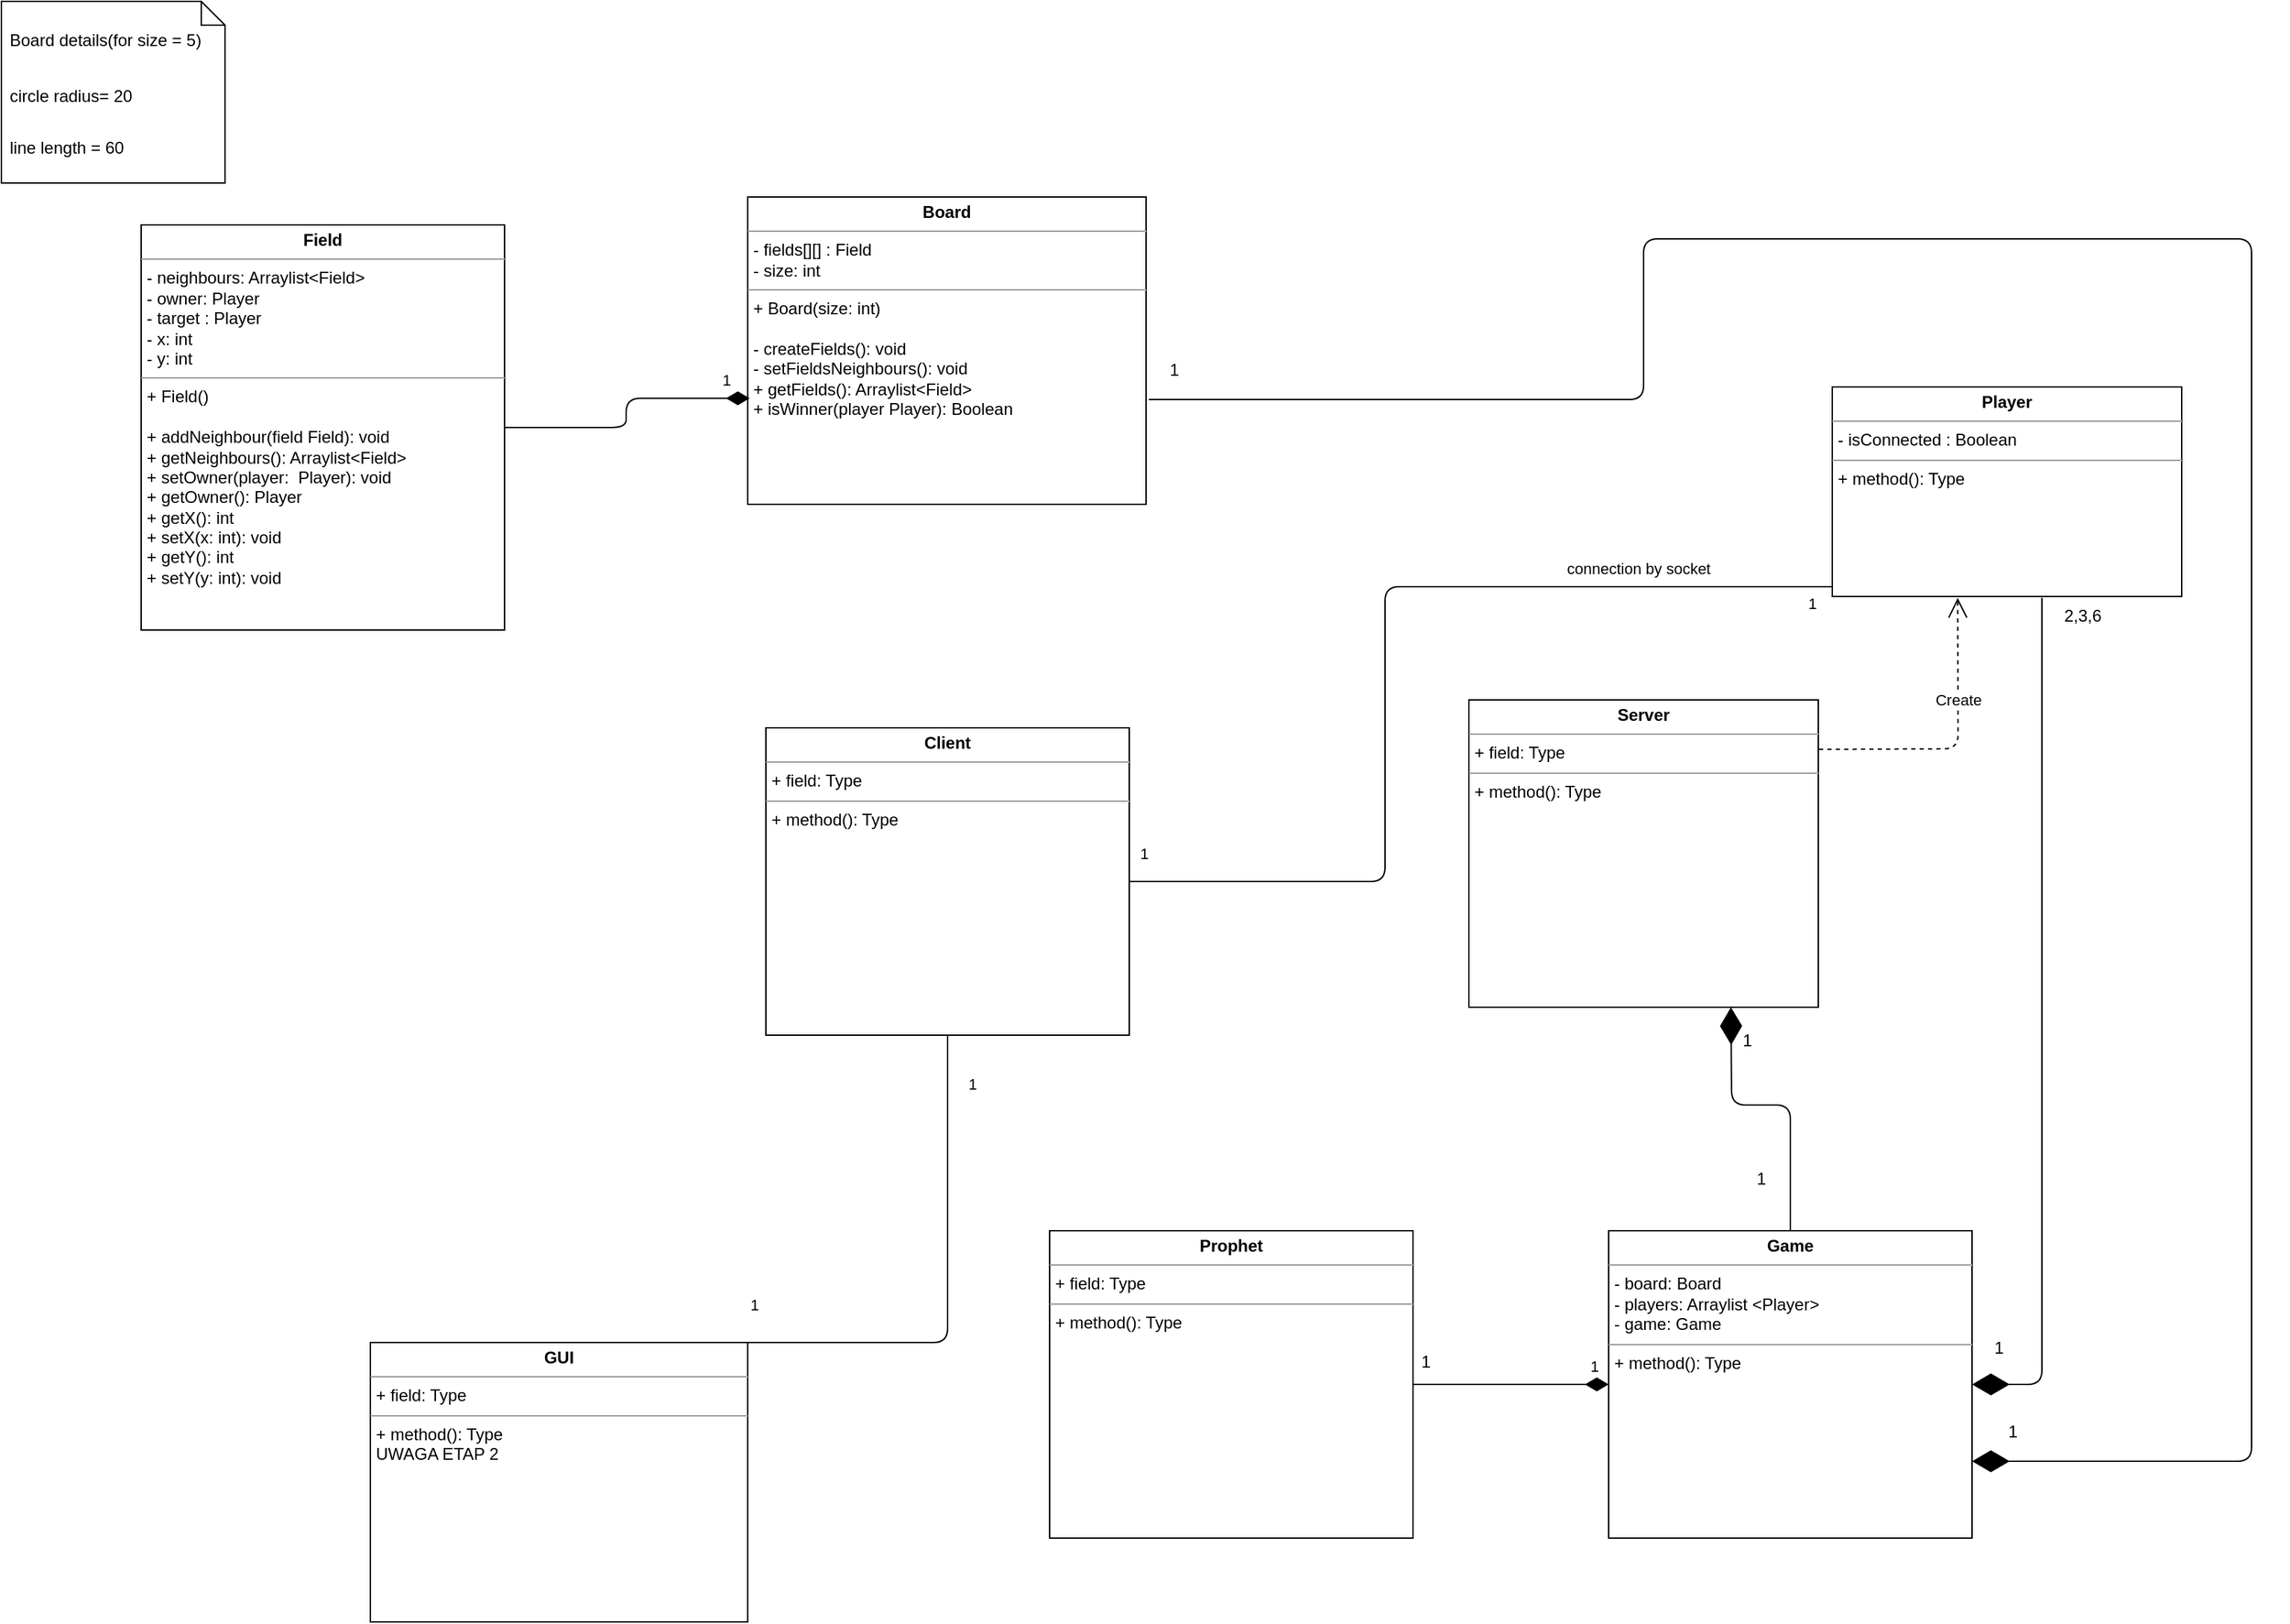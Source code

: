 <mxfile version="14.0.1" type="device"><diagram id="KvgGiouU5SmCt_QOJR8G" name="Page-1"><mxGraphModel dx="4024" dy="2397" grid="1" gridSize="10" guides="1" tooltips="1" connect="1" arrows="1" fold="1" page="1" pageScale="1" pageWidth="827" pageHeight="1169" math="0" shadow="0"><root><mxCell id="0"/><mxCell id="1" parent="0"/><mxCell id="o2nBMmS9BLBo9ZvtEjrk-1" value="&lt;p style=&quot;margin: 0px ; margin-top: 4px ; text-align: center&quot;&gt;&lt;b&gt;Server&lt;/b&gt;&lt;/p&gt;&lt;hr size=&quot;1&quot;&gt;&lt;p style=&quot;margin: 0px ; margin-left: 4px&quot;&gt;+ field: Type&lt;br&gt;&lt;/p&gt;&lt;hr size=&quot;1&quot;&gt;&lt;p style=&quot;margin: 0px ; margin-left: 4px&quot;&gt;+ method(): Type&lt;/p&gt;" style="verticalAlign=top;align=left;overflow=fill;fontSize=12;fontFamily=Helvetica;html=1;" parent="1" vertex="1"><mxGeometry x="-40" y="30" width="250" height="220" as="geometry"/></mxCell><mxCell id="o2nBMmS9BLBo9ZvtEjrk-2" value="&lt;p style=&quot;margin: 0px ; margin-top: 4px ; text-align: center&quot;&gt;&lt;b&gt;Board&lt;/b&gt;&lt;/p&gt;&lt;hr size=&quot;1&quot;&gt;&lt;p style=&quot;margin: 0px ; margin-left: 4px&quot;&gt;- fields[][]&lt;span&gt;&amp;nbsp;: Field&lt;/span&gt;&lt;/p&gt;&lt;p style=&quot;margin: 0px ; margin-left: 4px&quot;&gt;- size: int&lt;/p&gt;&lt;hr size=&quot;1&quot;&gt;&lt;p style=&quot;margin: 0px ; margin-left: 4px&quot;&gt;+ Board(size: int)&lt;/p&gt;&lt;p style=&quot;margin: 0px ; margin-left: 4px&quot;&gt;&lt;br&gt;&lt;/p&gt;&lt;p style=&quot;margin: 0px ; margin-left: 4px&quot;&gt;- createFields(): void&lt;/p&gt;&lt;p style=&quot;margin: 0px ; margin-left: 4px&quot;&gt;- setFieldsNeighbours(): void&lt;/p&gt;&lt;p style=&quot;margin: 0px ; margin-left: 4px&quot;&gt;+ getFields(): Arraylist&amp;lt;Field&amp;gt;&lt;/p&gt;&lt;p style=&quot;margin: 0px ; margin-left: 4px&quot;&gt;+ isWinner(player Player): Boolean&lt;/p&gt;" style="verticalAlign=top;align=left;overflow=fill;fontSize=12;fontFamily=Helvetica;html=1;" parent="1" vertex="1"><mxGeometry x="-556" y="-330" width="285" height="220" as="geometry"/></mxCell><mxCell id="o2nBMmS9BLBo9ZvtEjrk-10" value="&lt;p style=&quot;margin: 0px ; margin-top: 4px ; text-align: center&quot;&gt;&lt;b&gt;Field&lt;/b&gt;&lt;/p&gt;&lt;hr size=&quot;1&quot;&gt;&lt;p style=&quot;margin: 0px ; margin-left: 4px&quot;&gt;- neighbours: Arraylist&amp;lt;Field&amp;gt;&lt;/p&gt;&lt;p style=&quot;margin: 0px ; margin-left: 4px&quot;&gt;- owner: Player&lt;/p&gt;&lt;p style=&quot;margin: 0px ; margin-left: 4px&quot;&gt;- target : Player&lt;/p&gt;&lt;p style=&quot;margin: 0px ; margin-left: 4px&quot;&gt;- x: int&lt;/p&gt;&lt;p style=&quot;margin: 0px ; margin-left: 4px&quot;&gt;- y: int&lt;/p&gt;&lt;hr size=&quot;1&quot;&gt;&lt;p style=&quot;margin: 0px ; margin-left: 4px&quot;&gt;+ Field()&lt;/p&gt;&lt;p style=&quot;margin: 0px ; margin-left: 4px&quot;&gt;&lt;br&gt;&lt;/p&gt;&lt;p style=&quot;margin: 0px ; margin-left: 4px&quot;&gt;+ addNeighbour(field Field): void&lt;/p&gt;&lt;p style=&quot;margin: 0px ; margin-left: 4px&quot;&gt;+ getNeighbours(): Arraylist&amp;lt;Field&amp;gt;&lt;/p&gt;&lt;p style=&quot;margin: 0px ; margin-left: 4px&quot;&gt;+ setOwner(player:&amp;nbsp; Player): void&lt;/p&gt;&lt;p style=&quot;margin: 0px ; margin-left: 4px&quot;&gt;+ getOwner(): Player&lt;/p&gt;&lt;p style=&quot;margin: 0px ; margin-left: 4px&quot;&gt;+ getX(): int&lt;/p&gt;&lt;p style=&quot;margin: 0px ; margin-left: 4px&quot;&gt;+ setX(x: int): void&lt;/p&gt;&lt;p style=&quot;margin: 0px 0px 0px 4px&quot;&gt;+ getY(): int&lt;/p&gt;&lt;p style=&quot;margin: 0px 0px 0px 4px&quot;&gt;+ setY(y: int): void&lt;/p&gt;" style="verticalAlign=top;align=left;overflow=fill;fontSize=12;fontFamily=Helvetica;html=1;" parent="1" vertex="1"><mxGeometry x="-990" y="-310" width="260" height="290" as="geometry"/></mxCell><mxCell id="o2nBMmS9BLBo9ZvtEjrk-13" value="&lt;p style=&quot;margin: 0px ; margin-top: 4px ; text-align: center&quot;&gt;&lt;b&gt;Player&lt;/b&gt;&lt;/p&gt;&lt;hr size=&quot;1&quot;&gt;&lt;p style=&quot;margin: 0px ; margin-left: 4px&quot;&gt;- isConnected : Boolean&lt;/p&gt;&lt;hr size=&quot;1&quot;&gt;&lt;p style=&quot;margin: 0px ; margin-left: 4px&quot;&gt;+ method(): Type&lt;/p&gt;" style="verticalAlign=top;align=left;overflow=fill;fontSize=12;fontFamily=Helvetica;html=1;" parent="1" vertex="1"><mxGeometry x="220" y="-194" width="250" height="150" as="geometry"/></mxCell><mxCell id="o2nBMmS9BLBo9ZvtEjrk-16" value="&lt;p style=&quot;margin: 0px ; margin-top: 4px ; text-align: center&quot;&gt;&lt;b&gt;Client&lt;/b&gt;&lt;/p&gt;&lt;hr size=&quot;1&quot;&gt;&lt;p style=&quot;margin: 0px ; margin-left: 4px&quot;&gt;+ field: Type&lt;br&gt;&lt;/p&gt;&lt;hr size=&quot;1&quot;&gt;&lt;p style=&quot;margin: 0px ; margin-left: 4px&quot;&gt;+ method(): Type&lt;/p&gt;" style="verticalAlign=top;align=left;overflow=fill;fontSize=12;fontFamily=Helvetica;html=1;" parent="1" vertex="1"><mxGeometry x="-543" y="50" width="260" height="220" as="geometry"/></mxCell><mxCell id="o2nBMmS9BLBo9ZvtEjrk-22" value="" style="endArrow=none;html=1;edgeStyle=orthogonalEdgeStyle;strokeWidth=1;fontFamily=Helvetica;fontSize=11;align=left;exitX=1;exitY=0.5;exitDx=0;exitDy=0;entryX=0;entryY=0.953;entryDx=0;entryDy=0;entryPerimeter=0;" parent="1" source="o2nBMmS9BLBo9ZvtEjrk-16" target="o2nBMmS9BLBo9ZvtEjrk-13" edge="1"><mxGeometry relative="1" as="geometry"><mxPoint x="-200" y="150" as="sourcePoint"/><mxPoint x="-40" y="150" as="targetPoint"/><Array as="points"><mxPoint x="-100" y="160"/><mxPoint x="-100" y="-51"/></Array></mxGeometry></mxCell><mxCell id="o2nBMmS9BLBo9ZvtEjrk-24" value="connection by socket" style="edgeLabel;resizable=0;html=1;align=right;verticalAlign=bottom;" parent="o2nBMmS9BLBo9ZvtEjrk-22" connectable="0" vertex="1"><mxGeometry x="1" relative="1" as="geometry"><mxPoint x="-86.67" y="-4.74" as="offset"/></mxGeometry></mxCell><mxCell id="o2nBMmS9BLBo9ZvtEjrk-25" value="1" style="edgeLabel;resizable=0;html=1;align=right;verticalAlign=bottom;" parent="1" connectable="0" vertex="1"><mxGeometry x="-271.003" y="140.0" as="geometry"><mxPoint x="3" y="8" as="offset"/></mxGeometry></mxCell><mxCell id="o2nBMmS9BLBo9ZvtEjrk-26" value="1" style="edgeLabel;resizable=0;html=1;align=right;verticalAlign=bottom;" parent="1" connectable="0" vertex="1"><mxGeometry x="209.997" y="-31.0" as="geometry"/></mxCell><mxCell id="o2nBMmS9BLBo9ZvtEjrk-38" value="&lt;p style=&quot;margin: 0px ; margin-top: 4px ; text-align: center&quot;&gt;&lt;b&gt;GUI&lt;/b&gt;&lt;/p&gt;&lt;hr size=&quot;1&quot;&gt;&lt;p style=&quot;margin: 0px ; margin-left: 4px&quot;&gt;+ field: Type&lt;/p&gt;&lt;hr size=&quot;1&quot;&gt;&lt;p style=&quot;margin: 0px ; margin-left: 4px&quot;&gt;+ method(): Type&lt;/p&gt;&lt;p style=&quot;margin: 0px ; margin-left: 4px&quot;&gt;UWAGA ETAP 2&lt;/p&gt;" style="verticalAlign=top;align=left;overflow=fill;fontSize=12;fontFamily=Helvetica;html=1;" parent="1" vertex="1"><mxGeometry x="-826" y="490" width="270" height="200" as="geometry"/></mxCell><mxCell id="o2nBMmS9BLBo9ZvtEjrk-40" value="1" style="endArrow=none;html=1;endSize=12;startArrow=none;startSize=14;startFill=0;edgeStyle=orthogonalEdgeStyle;align=left;verticalAlign=bottom;strokeWidth=1;fontFamily=Helvetica;fontSize=11;exitX=0.5;exitY=1;exitDx=0;exitDy=0;entryX=0.5;entryY=0;entryDx=0;entryDy=0;endFill=0;" parent="1" source="o2nBMmS9BLBo9ZvtEjrk-16" target="o2nBMmS9BLBo9ZvtEjrk-38" edge="1"><mxGeometry x="-0.826" y="13" relative="1" as="geometry"><mxPoint x="-413" y="280" as="sourcePoint"/><mxPoint x="-413" y="480" as="targetPoint"/><Array as="points"><mxPoint x="-413" y="330"/><mxPoint x="-413" y="330"/></Array><mxPoint as="offset"/></mxGeometry></mxCell><mxCell id="o2nBMmS9BLBo9ZvtEjrk-42" value="&lt;span style=&quot;color: rgb(0, 0, 0); font-family: helvetica; font-size: 11px; font-style: normal; font-weight: 400; letter-spacing: normal; text-align: left; text-indent: 0px; text-transform: none; word-spacing: 0px; background-color: rgb(255, 255, 255); display: inline; float: none;&quot;&gt;1&lt;/span&gt;" style="text;whiteSpace=wrap;html=1;fontSize=11;fontFamily=Helvetica;" parent="1" vertex="1"><mxGeometry x="-556" y="450" width="30" height="30" as="geometry"/></mxCell><mxCell id="o2nBMmS9BLBo9ZvtEjrk-45" value="" style="shape=note2;size=17;childLayout=stackLayout;horizontalStack=0;resizeParent=1;resizeParentMax=0;resizeLast=0;collapsible=0;marginBottom=0;html=1;container=1;fontFamily=Helvetica;fontSize=11;" parent="1" vertex="1"><mxGeometry x="-1090" y="-470" width="160" height="130" as="geometry"/></mxCell><mxCell id="o2nBMmS9BLBo9ZvtEjrk-46" value="Board details(for size = 5)" style="text;html=1;strokeColor=none;fillColor=none;align=left;verticalAlign=middle;spacingLeft=4;spacingRight=4;overflow=hidden;rotatable=0;points=[[0,0.5],[1,0.5]];portConstraint=eastwest;" parent="o2nBMmS9BLBo9ZvtEjrk-45" vertex="1"><mxGeometry width="160" height="55" as="geometry"/></mxCell><mxCell id="o2nBMmS9BLBo9ZvtEjrk-47" value="circle radius= 20" style="text;html=1;strokeColor=none;fillColor=none;align=left;verticalAlign=middle;spacingLeft=4;spacingRight=4;overflow=hidden;rotatable=0;points=[[0,0.5],[1,0.5]];portConstraint=eastwest;" parent="o2nBMmS9BLBo9ZvtEjrk-45" vertex="1"><mxGeometry y="55" width="160" height="25" as="geometry"/></mxCell><mxCell id="o2nBMmS9BLBo9ZvtEjrk-48" value="line length = 60" style="text;html=1;strokeColor=none;fillColor=none;align=left;verticalAlign=middle;spacingLeft=4;spacingRight=4;overflow=hidden;rotatable=0;points=[[0,0.5],[1,0.5]];portConstraint=eastwest;" parent="o2nBMmS9BLBo9ZvtEjrk-45" vertex="1"><mxGeometry y="80" width="160" height="50" as="geometry"/></mxCell><mxCell id="h3CTQJleC5iGIYXIQDdX-1" value="1" style="endArrow=none;html=1;endSize=12;startArrow=diamondThin;startSize=14;startFill=1;edgeStyle=orthogonalEdgeStyle;align=left;verticalAlign=bottom;entryX=1;entryY=0.5;entryDx=0;entryDy=0;exitX=0.005;exitY=0.655;exitDx=0;exitDy=0;exitPerimeter=0;endFill=0;" parent="1" source="o2nBMmS9BLBo9ZvtEjrk-2" target="o2nBMmS9BLBo9ZvtEjrk-10" edge="1"><mxGeometry x="-0.786" y="-4" relative="1" as="geometry"><mxPoint x="-520" y="-125.5" as="sourcePoint"/><mxPoint x="-680" y="-125.5" as="targetPoint"/><Array as="points"/><mxPoint as="offset"/></mxGeometry></mxCell><mxCell id="h3CTQJleC5iGIYXIQDdX-5" value="" style="endArrow=diamondThin;endFill=1;endSize=24;html=1;exitX=1.007;exitY=0.659;exitDx=0;exitDy=0;exitPerimeter=0;entryX=1;entryY=0.75;entryDx=0;entryDy=0;" parent="1" source="o2nBMmS9BLBo9ZvtEjrk-2" target="QAVwtGCSvTWCJOlysCHp-2" edge="1"><mxGeometry width="160" relative="1" as="geometry"><mxPoint x="-110" y="-180" as="sourcePoint"/><mxPoint x="480" y="610" as="targetPoint"/><Array as="points"><mxPoint x="85" y="-185"/><mxPoint x="85" y="-300"/><mxPoint x="170" y="-300"/><mxPoint x="520" y="-300"/><mxPoint x="520" y="575"/></Array></mxGeometry></mxCell><mxCell id="h3CTQJleC5iGIYXIQDdX-7" value="1&#10;" style="text;strokeColor=none;fillColor=none;align=left;verticalAlign=top;spacingLeft=4;spacingRight=4;overflow=hidden;rotatable=0;points=[[0,0.5],[1,0.5]];portConstraint=eastwest;" parent="1" vertex="1"><mxGeometry x="-260" y="-220" width="100" height="26" as="geometry"/></mxCell><mxCell id="h3CTQJleC5iGIYXIQDdX-8" value="1&#10;" style="text;strokeColor=none;fillColor=none;align=left;verticalAlign=top;spacingLeft=4;spacingRight=4;overflow=hidden;rotatable=0;points=[[0,0.5],[1,0.5]];portConstraint=eastwest;" parent="1" vertex="1"><mxGeometry x="340" y="540" width="100" height="26" as="geometry"/></mxCell><mxCell id="HJolI6e9Cf4mDTSUb7s3-1" value="" style="endArrow=diamondThin;endFill=1;endSize=24;html=1;entryX=1;entryY=0.5;entryDx=0;entryDy=0;" parent="1" target="QAVwtGCSvTWCJOlysCHp-2" edge="1"><mxGeometry width="160" relative="1" as="geometry"><mxPoint x="370" y="-43" as="sourcePoint"/><mxPoint x="110" y="270" as="targetPoint"/><Array as="points"><mxPoint x="370" y="320"/><mxPoint x="370" y="520"/></Array></mxGeometry></mxCell><mxCell id="HJolI6e9Cf4mDTSUb7s3-2" value="1" style="text;strokeColor=none;fillColor=none;align=left;verticalAlign=top;spacingLeft=4;spacingRight=4;overflow=hidden;rotatable=0;points=[[0,0.5],[1,0.5]];portConstraint=eastwest;" parent="1" vertex="1"><mxGeometry x="295" y="480" width="100" height="26" as="geometry"/></mxCell><mxCell id="HJolI6e9Cf4mDTSUb7s3-3" value="2,3,6&#10;" style="text;strokeColor=none;fillColor=none;align=left;verticalAlign=top;spacingLeft=4;spacingRight=4;overflow=hidden;rotatable=0;points=[[0,0.5],[1,0.5]];portConstraint=eastwest;" parent="1" vertex="1"><mxGeometry x="380" y="-44" width="100" height="26" as="geometry"/></mxCell><mxCell id="HJolI6e9Cf4mDTSUb7s3-8" value="&lt;p style=&quot;margin: 0px ; margin-top: 4px ; text-align: center&quot;&gt;&lt;b&gt;Prophet&lt;/b&gt;&lt;/p&gt;&lt;hr size=&quot;1&quot;&gt;&lt;p style=&quot;margin: 0px ; margin-left: 4px&quot;&gt;+ field: Type&lt;br&gt;&lt;/p&gt;&lt;hr size=&quot;1&quot;&gt;&lt;p style=&quot;margin: 0px ; margin-left: 4px&quot;&gt;+ method(): Type&lt;/p&gt;" style="verticalAlign=top;align=left;overflow=fill;fontSize=12;fontFamily=Helvetica;html=1;" parent="1" vertex="1"><mxGeometry x="-340" y="410" width="260" height="220" as="geometry"/></mxCell><mxCell id="QAVwtGCSvTWCJOlysCHp-2" value="&lt;p style=&quot;margin: 0px ; margin-top: 4px ; text-align: center&quot;&gt;&lt;b&gt;Game&lt;/b&gt;&lt;/p&gt;&lt;hr size=&quot;1&quot;&gt;&lt;p style=&quot;margin: 0px 0px 0px 4px&quot;&gt;- board: Board&lt;/p&gt;&lt;p style=&quot;margin: 0px 0px 0px 4px&quot;&gt;- players: Arraylist &amp;lt;Player&amp;gt;&lt;/p&gt;&lt;p style=&quot;margin: 0px 0px 0px 4px&quot;&gt;- game: Game&lt;/p&gt;&lt;hr size=&quot;1&quot;&gt;&lt;p style=&quot;margin: 0px ; margin-left: 4px&quot;&gt;+ method(): Type&lt;/p&gt;" style="verticalAlign=top;align=left;overflow=fill;fontSize=12;fontFamily=Helvetica;html=1;" vertex="1" parent="1"><mxGeometry x="60" y="410" width="260" height="220" as="geometry"/></mxCell><mxCell id="QAVwtGCSvTWCJOlysCHp-3" value="Create" style="endArrow=open;endSize=12;dashed=1;html=1;entryX=0.359;entryY=1.007;entryDx=0;entryDy=0;exitX=1.002;exitY=0.161;exitDx=0;exitDy=0;exitPerimeter=0;entryPerimeter=0;" edge="1" parent="1" source="o2nBMmS9BLBo9ZvtEjrk-1" target="o2nBMmS9BLBo9ZvtEjrk-13"><mxGeometry x="0.298" width="160" relative="1" as="geometry"><mxPoint x="440" y="65" as="sourcePoint"/><mxPoint x="310" y="255" as="targetPoint"/><Array as="points"><mxPoint x="310" y="65"/></Array><mxPoint as="offset"/></mxGeometry></mxCell><mxCell id="QAVwtGCSvTWCJOlysCHp-4" value="" style="endArrow=diamondThin;endFill=1;endSize=24;html=1;entryX=0.75;entryY=1;entryDx=0;entryDy=0;exitX=0.5;exitY=0;exitDx=0;exitDy=0;" edge="1" parent="1" source="QAVwtGCSvTWCJOlysCHp-2" target="o2nBMmS9BLBo9ZvtEjrk-1"><mxGeometry width="160" relative="1" as="geometry"><mxPoint x="140.5" y="410" as="sourcePoint"/><mxPoint x="141" y="300" as="targetPoint"/><Array as="points"><mxPoint x="190" y="320"/><mxPoint x="148" y="320"/></Array></mxGeometry></mxCell><mxCell id="QAVwtGCSvTWCJOlysCHp-6" value="1" style="text;strokeColor=none;fillColor=none;align=left;verticalAlign=top;spacingLeft=4;spacingRight=4;overflow=hidden;rotatable=0;points=[[0,0.5],[1,0.5]];portConstraint=eastwest;" vertex="1" parent="1"><mxGeometry x="160" y="359" width="100" height="26" as="geometry"/></mxCell><mxCell id="QAVwtGCSvTWCJOlysCHp-7" value="1" style="text;strokeColor=none;fillColor=none;align=left;verticalAlign=top;spacingLeft=4;spacingRight=4;overflow=hidden;rotatable=0;points=[[0,0.5],[1,0.5]];portConstraint=eastwest;" vertex="1" parent="1"><mxGeometry x="150" y="260" width="100" height="26" as="geometry"/></mxCell><mxCell id="QAVwtGCSvTWCJOlysCHp-9" value="1&#10;" style="text;strokeColor=none;fillColor=none;align=left;verticalAlign=top;spacingLeft=4;spacingRight=4;overflow=hidden;rotatable=0;points=[[0,0.5],[1,0.5]];portConstraint=eastwest;" vertex="1" parent="1"><mxGeometry x="330" y="480" width="100" height="26" as="geometry"/></mxCell><mxCell id="QAVwtGCSvTWCJOlysCHp-10" value="1" style="endArrow=none;html=1;endSize=12;startArrow=diamondThin;startSize=14;startFill=1;edgeStyle=orthogonalEdgeStyle;align=left;verticalAlign=bottom;exitX=0;exitY=0.5;exitDx=0;exitDy=0;endFill=0;" edge="1" parent="1" source="QAVwtGCSvTWCJOlysCHp-2" target="HJolI6e9Cf4mDTSUb7s3-8"><mxGeometry x="-0.786" y="-4" relative="1" as="geometry"><mxPoint x="45.425" y="506.0" as="sourcePoint"/><mxPoint x="-50" y="500" as="targetPoint"/><Array as="points"/><mxPoint as="offset"/></mxGeometry></mxCell><mxCell id="QAVwtGCSvTWCJOlysCHp-11" value="1&#10;" style="text;strokeColor=none;fillColor=none;align=left;verticalAlign=top;spacingLeft=4;spacingRight=4;overflow=hidden;rotatable=0;points=[[0,0.5],[1,0.5]];portConstraint=eastwest;" vertex="1" parent="1"><mxGeometry x="-80" y="490" width="100" height="26" as="geometry"/></mxCell></root></mxGraphModel></diagram></mxfile>